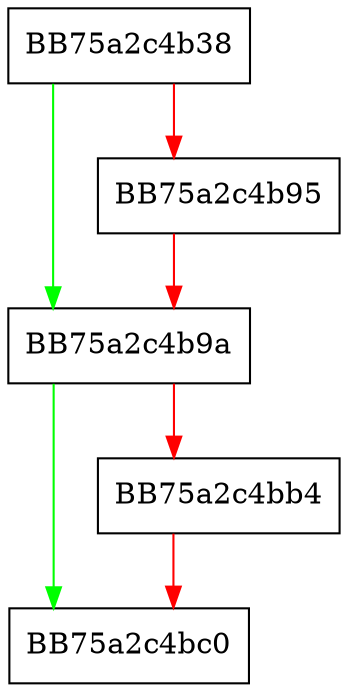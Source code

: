 digraph RuntimeAggregator {
  node [shape="box"];
  graph [splines=ortho];
  BB75a2c4b38 -> BB75a2c4b9a [color="green"];
  BB75a2c4b38 -> BB75a2c4b95 [color="red"];
  BB75a2c4b95 -> BB75a2c4b9a [color="red"];
  BB75a2c4b9a -> BB75a2c4bc0 [color="green"];
  BB75a2c4b9a -> BB75a2c4bb4 [color="red"];
  BB75a2c4bb4 -> BB75a2c4bc0 [color="red"];
}